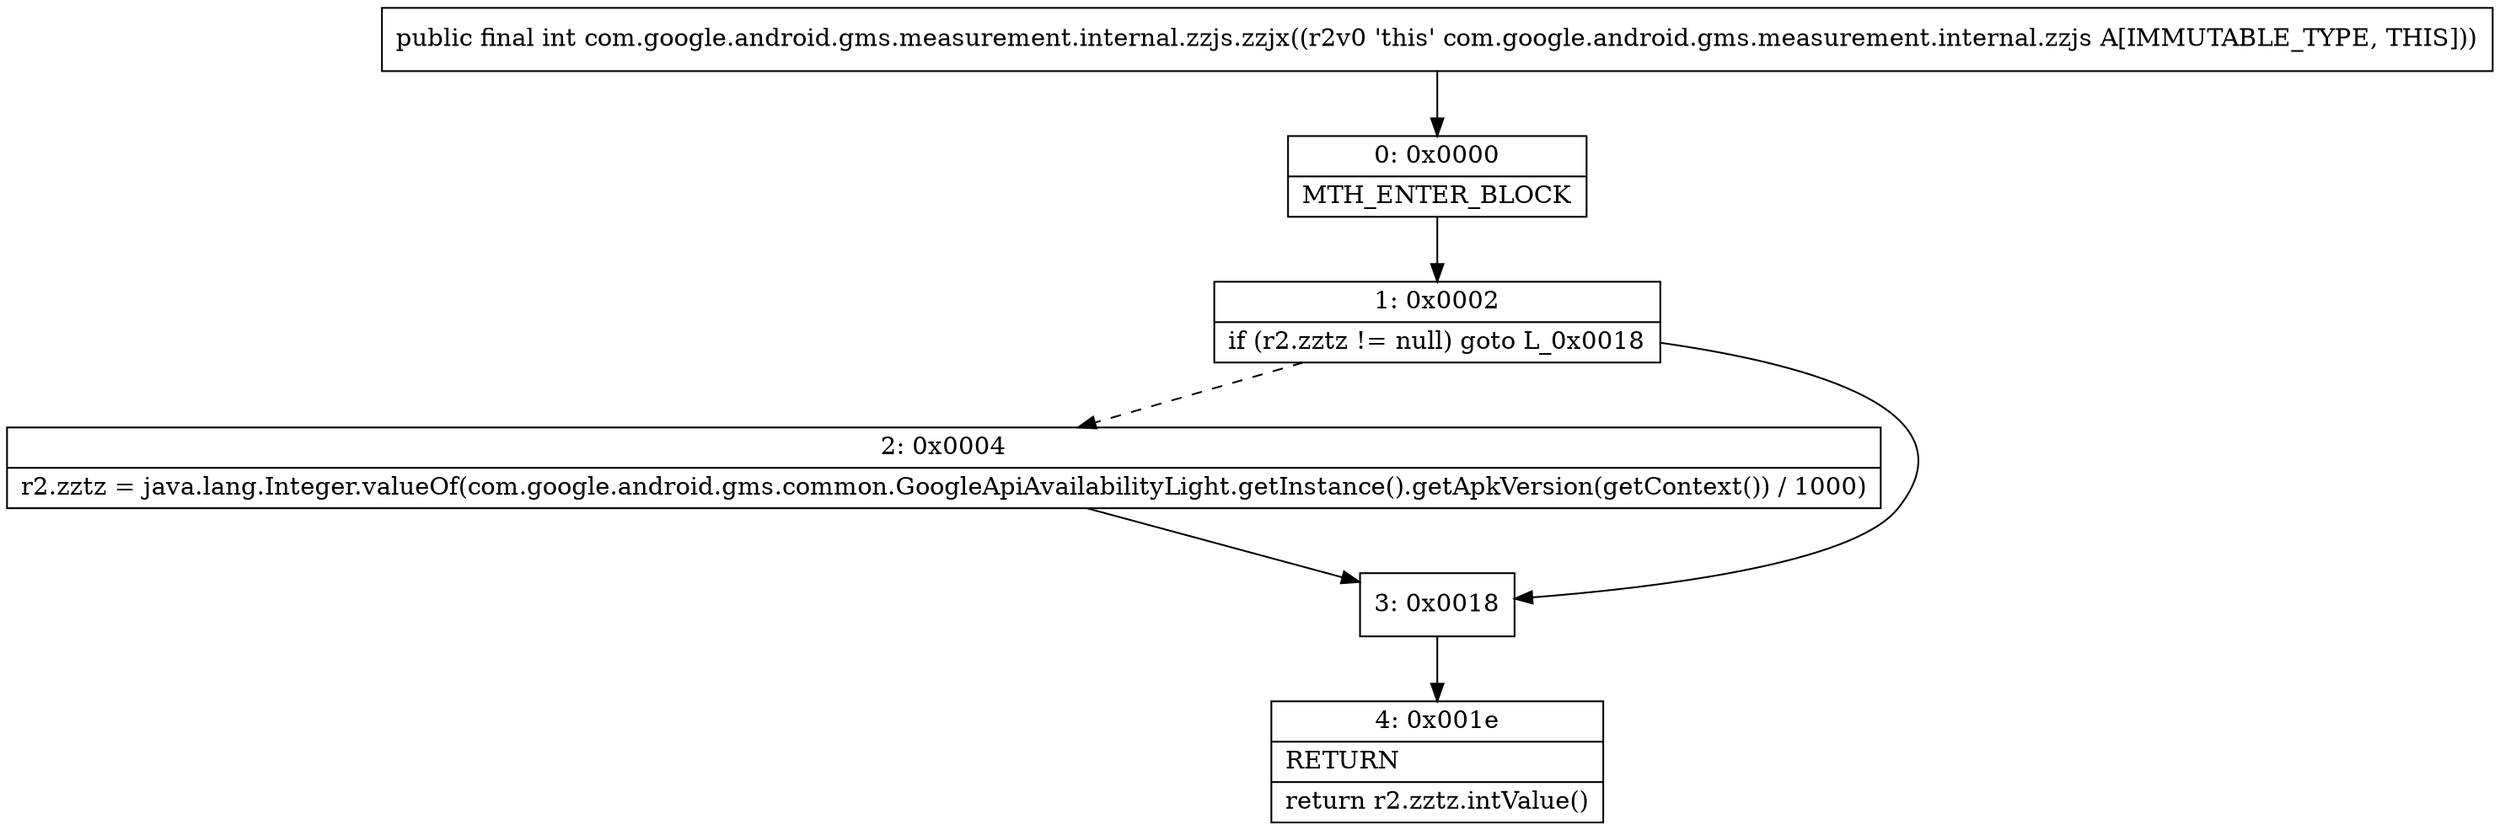 digraph "CFG forcom.google.android.gms.measurement.internal.zzjs.zzjx()I" {
Node_0 [shape=record,label="{0\:\ 0x0000|MTH_ENTER_BLOCK\l}"];
Node_1 [shape=record,label="{1\:\ 0x0002|if (r2.zztz != null) goto L_0x0018\l}"];
Node_2 [shape=record,label="{2\:\ 0x0004|r2.zztz = java.lang.Integer.valueOf(com.google.android.gms.common.GoogleApiAvailabilityLight.getInstance().getApkVersion(getContext()) \/ 1000)\l}"];
Node_3 [shape=record,label="{3\:\ 0x0018}"];
Node_4 [shape=record,label="{4\:\ 0x001e|RETURN\l|return r2.zztz.intValue()\l}"];
MethodNode[shape=record,label="{public final int com.google.android.gms.measurement.internal.zzjs.zzjx((r2v0 'this' com.google.android.gms.measurement.internal.zzjs A[IMMUTABLE_TYPE, THIS])) }"];
MethodNode -> Node_0;
Node_0 -> Node_1;
Node_1 -> Node_2[style=dashed];
Node_1 -> Node_3;
Node_2 -> Node_3;
Node_3 -> Node_4;
}

